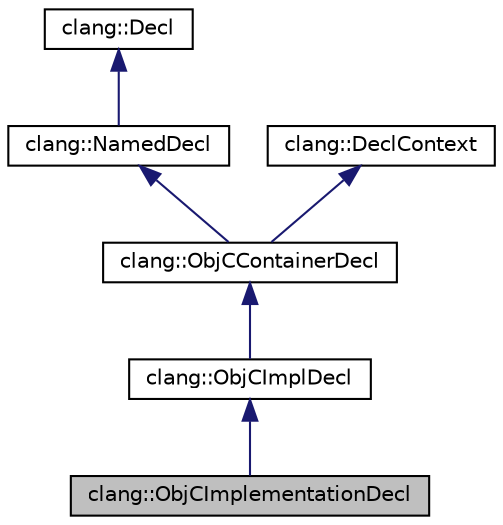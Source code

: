 digraph "clang::ObjCImplementationDecl"
{
 // LATEX_PDF_SIZE
  bgcolor="transparent";
  edge [fontname="Helvetica",fontsize="10",labelfontname="Helvetica",labelfontsize="10"];
  node [fontname="Helvetica",fontsize="10",shape=record];
  Node1 [label="clang::ObjCImplementationDecl",height=0.2,width=0.4,color="black", fillcolor="grey75", style="filled", fontcolor="black",tooltip="ObjCImplementationDecl - Represents a class definition - this is where method definitions are specifi..."];
  Node2 -> Node1 [dir="back",color="midnightblue",fontsize="10",style="solid",fontname="Helvetica"];
  Node2 [label="clang::ObjCImplDecl",height=0.2,width=0.4,color="black",URL="$classclang_1_1ObjCImplDecl.html",tooltip=" "];
  Node3 -> Node2 [dir="back",color="midnightblue",fontsize="10",style="solid",fontname="Helvetica"];
  Node3 [label="clang::ObjCContainerDecl",height=0.2,width=0.4,color="black",URL="$classclang_1_1ObjCContainerDecl.html",tooltip="ObjCContainerDecl - Represents a container for method declarations."];
  Node4 -> Node3 [dir="back",color="midnightblue",fontsize="10",style="solid",fontname="Helvetica"];
  Node4 [label="clang::NamedDecl",height=0.2,width=0.4,color="black",URL="$classclang_1_1NamedDecl.html",tooltip="This represents a decl that may have a name."];
  Node5 -> Node4 [dir="back",color="midnightblue",fontsize="10",style="solid",fontname="Helvetica"];
  Node5 [label="clang::Decl",height=0.2,width=0.4,color="black",URL="$classclang_1_1Decl.html",tooltip="Decl - This represents one declaration (or definition), e.g."];
  Node6 -> Node3 [dir="back",color="midnightblue",fontsize="10",style="solid",fontname="Helvetica"];
  Node6 [label="clang::DeclContext",height=0.2,width=0.4,color="black",URL="$classclang_1_1DeclContext.html",tooltip="DeclContext - This is used only as base class of specific decl types that can act as declaration cont..."];
}
